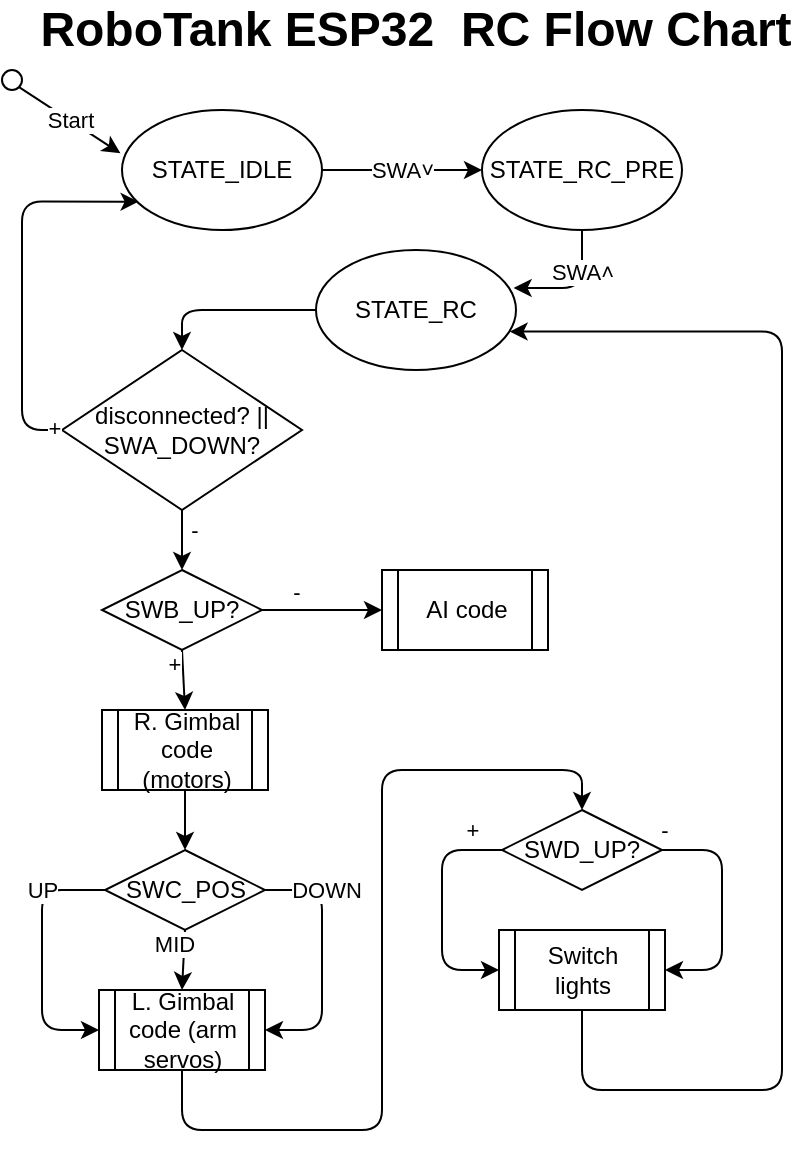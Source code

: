 <mxfile version="14.4.3" type="device"><diagram id="SkPz6G-AhLofnaPot9nu" name="Page-1"><mxGraphModel dx="749" dy="563" grid="1" gridSize="10" guides="1" tooltips="1" connect="1" arrows="1" fold="1" page="1" pageScale="1" pageWidth="413" pageHeight="583" math="0" shadow="0"><root><mxCell id="0"/><mxCell id="1" parent="0"/><mxCell id="1QANXtJm5MiMaL9yH5ro-1" value="" style="endArrow=classic;html=1;entryX=-0.008;entryY=0.361;entryDx=0;entryDy=0;exitX=1;exitY=1;exitDx=0;exitDy=0;entryPerimeter=0;" parent="1" source="1QANXtJm5MiMaL9yH5ro-40" target="1QANXtJm5MiMaL9yH5ro-5" edge="1"><mxGeometry relative="1" as="geometry"><mxPoint x="10" y="40" as="sourcePoint"/><mxPoint x="20" y="70" as="targetPoint"/></mxGeometry></mxCell><mxCell id="1QANXtJm5MiMaL9yH5ro-2" value="Start" style="edgeLabel;resizable=0;html=1;align=center;verticalAlign=middle;" parent="1QANXtJm5MiMaL9yH5ro-1" connectable="0" vertex="1"><mxGeometry relative="1" as="geometry"/></mxCell><mxCell id="1QANXtJm5MiMaL9yH5ro-5" value="STATE_IDLE" style="ellipse;whiteSpace=wrap;html=1;" parent="1" vertex="1"><mxGeometry x="60" y="60" width="100" height="60" as="geometry"/></mxCell><mxCell id="1QANXtJm5MiMaL9yH5ro-6" value="" style="endArrow=classic;html=1;exitX=1;exitY=0.5;exitDx=0;exitDy=0;entryX=0;entryY=0.5;entryDx=0;entryDy=0;" parent="1" source="1QANXtJm5MiMaL9yH5ro-5" target="1QANXtJm5MiMaL9yH5ro-8" edge="1"><mxGeometry relative="1" as="geometry"><mxPoint x="130" y="170" as="sourcePoint"/><mxPoint x="230" y="170" as="targetPoint"/></mxGeometry></mxCell><mxCell id="1QANXtJm5MiMaL9yH5ro-7" value="SWA˅" style="edgeLabel;resizable=0;html=1;align=center;verticalAlign=middle;" parent="1QANXtJm5MiMaL9yH5ro-6" connectable="0" vertex="1"><mxGeometry relative="1" as="geometry"/></mxCell><mxCell id="1QANXtJm5MiMaL9yH5ro-8" value="STATE_RC_PRE" style="ellipse;whiteSpace=wrap;html=1;" parent="1" vertex="1"><mxGeometry x="240" y="60" width="100" height="60" as="geometry"/></mxCell><mxCell id="1QANXtJm5MiMaL9yH5ro-11" value="STATE_RC" style="ellipse;whiteSpace=wrap;html=1;" parent="1" vertex="1"><mxGeometry x="157" y="130" width="100" height="60" as="geometry"/></mxCell><mxCell id="1QANXtJm5MiMaL9yH5ro-14" value="SWB_UP?" style="rhombus;whiteSpace=wrap;html=1;rounded=0;sketch=0;strokeWidth=1;" parent="1" vertex="1"><mxGeometry x="50" y="290" width="80" height="40" as="geometry"/></mxCell><mxCell id="1QANXtJm5MiMaL9yH5ro-15" value="disconnected? || SWA_DOWN?" style="rhombus;whiteSpace=wrap;html=1;rounded=0;sketch=0;strokeWidth=1;" parent="1" vertex="1"><mxGeometry x="30" y="180" width="120" height="80" as="geometry"/></mxCell><mxCell id="1QANXtJm5MiMaL9yH5ro-17" value="" style="edgeStyle=segmentEdgeStyle;endArrow=classic;html=1;entryX=0.5;entryY=0;entryDx=0;entryDy=0;exitX=0;exitY=0.5;exitDx=0;exitDy=0;" parent="1" source="1QANXtJm5MiMaL9yH5ro-11" target="1QANXtJm5MiMaL9yH5ro-15" edge="1"><mxGeometry width="50" height="50" relative="1" as="geometry"><mxPoint x="150" y="290" as="sourcePoint"/><mxPoint x="200" y="240" as="targetPoint"/></mxGeometry></mxCell><mxCell id="1QANXtJm5MiMaL9yH5ro-21" value="" style="edgeStyle=segmentEdgeStyle;endArrow=classic;html=1;exitX=0;exitY=0.5;exitDx=0;exitDy=0;entryX=0.083;entryY=0.764;entryDx=0;entryDy=0;entryPerimeter=0;" parent="1" source="1QANXtJm5MiMaL9yH5ro-15" target="1QANXtJm5MiMaL9yH5ro-5" edge="1"><mxGeometry width="50" height="50" relative="1" as="geometry"><mxPoint x="20" y="220" as="sourcePoint"/><mxPoint x="50" y="130" as="targetPoint"/><Array as="points"><mxPoint x="10" y="220"/><mxPoint x="10" y="106"/></Array></mxGeometry></mxCell><mxCell id="1QANXtJm5MiMaL9yH5ro-22" value="+" style="edgeLabel;html=1;align=center;verticalAlign=middle;resizable=0;points=[];" parent="1QANXtJm5MiMaL9yH5ro-21" vertex="1" connectable="0"><mxGeometry x="-0.4" y="1" relative="1" as="geometry"><mxPoint x="17" y="36.88" as="offset"/></mxGeometry></mxCell><mxCell id="1QANXtJm5MiMaL9yH5ro-28" value="" style="endArrow=classic;html=1;exitX=0.5;exitY=1;exitDx=0;exitDy=0;" parent="1" source="1QANXtJm5MiMaL9yH5ro-15" target="1QANXtJm5MiMaL9yH5ro-14" edge="1"><mxGeometry relative="1" as="geometry"><mxPoint x="70" y="270" as="sourcePoint"/><mxPoint x="170" y="270" as="targetPoint"/></mxGeometry></mxCell><mxCell id="1QANXtJm5MiMaL9yH5ro-29" value="-" style="edgeLabel;resizable=0;html=1;align=center;verticalAlign=middle;" parent="1QANXtJm5MiMaL9yH5ro-28" connectable="0" vertex="1"><mxGeometry relative="1" as="geometry"><mxPoint x="6" y="-5" as="offset"/></mxGeometry></mxCell><mxCell id="1QANXtJm5MiMaL9yH5ro-30" value="AI code" style="shape=process;whiteSpace=wrap;html=1;backgroundOutline=1;rounded=0;comic=0;sketch=0;strokeWidth=1;" parent="1" vertex="1"><mxGeometry x="190" y="290" width="83" height="40" as="geometry"/></mxCell><mxCell id="1QANXtJm5MiMaL9yH5ro-31" value="" style="endArrow=classic;html=1;exitX=1;exitY=0.5;exitDx=0;exitDy=0;entryX=0;entryY=0.5;entryDx=0;entryDy=0;" parent="1" source="1QANXtJm5MiMaL9yH5ro-14" target="1QANXtJm5MiMaL9yH5ro-30" edge="1"><mxGeometry relative="1" as="geometry"><mxPoint x="90" y="270" as="sourcePoint"/><mxPoint x="90" y="300" as="targetPoint"/></mxGeometry></mxCell><mxCell id="1QANXtJm5MiMaL9yH5ro-32" value="-" style="edgeLabel;resizable=0;html=1;align=center;verticalAlign=middle;" parent="1QANXtJm5MiMaL9yH5ro-31" connectable="0" vertex="1"><mxGeometry relative="1" as="geometry"><mxPoint x="-13.62" y="-9" as="offset"/></mxGeometry></mxCell><mxCell id="1QANXtJm5MiMaL9yH5ro-36" value="" style="endArrow=classic;html=1;exitX=0.5;exitY=1;exitDx=0;exitDy=0;entryX=0.5;entryY=0;entryDx=0;entryDy=0;" parent="1" source="1QANXtJm5MiMaL9yH5ro-14" target="1QANXtJm5MiMaL9yH5ro-44" edge="1"><mxGeometry relative="1" as="geometry"><mxPoint x="80" y="350" as="sourcePoint"/><mxPoint x="80" y="360" as="targetPoint"/></mxGeometry></mxCell><mxCell id="1QANXtJm5MiMaL9yH5ro-37" value="+" style="edgeLabel;resizable=0;html=1;align=center;verticalAlign=middle;" parent="1QANXtJm5MiMaL9yH5ro-36" connectable="0" vertex="1"><mxGeometry relative="1" as="geometry"><mxPoint x="-5" y="-8.12" as="offset"/></mxGeometry></mxCell><mxCell id="1QANXtJm5MiMaL9yH5ro-38" value="" style="edgeStyle=segmentEdgeStyle;endArrow=classic;html=1;exitX=0.5;exitY=1;exitDx=0;exitDy=0;entryX=0.988;entryY=0.324;entryDx=0;entryDy=0;entryPerimeter=0;" parent="1" source="1QANXtJm5MiMaL9yH5ro-8" target="1QANXtJm5MiMaL9yH5ro-11" edge="1"><mxGeometry width="50" height="50" relative="1" as="geometry"><mxPoint x="300" y="240" as="sourcePoint"/><mxPoint x="330" y="169" as="targetPoint"/><Array as="points"><mxPoint x="290" y="149"/><mxPoint x="256" y="149"/></Array></mxGeometry></mxCell><mxCell id="1QANXtJm5MiMaL9yH5ro-39" value="SWA˄" style="edgeLabel;html=1;align=center;verticalAlign=middle;resizable=0;points=[];" parent="1QANXtJm5MiMaL9yH5ro-38" vertex="1" connectable="0"><mxGeometry x="-0.173" relative="1" as="geometry"><mxPoint x="-0.03" y="-6.21" as="offset"/></mxGeometry></mxCell><mxCell id="1QANXtJm5MiMaL9yH5ro-40" value="" style="ellipse;whiteSpace=wrap;html=1;aspect=fixed;rounded=0;comic=0;sketch=0;strokeWidth=1;" parent="1" vertex="1"><mxGeometry y="40" width="10" height="10" as="geometry"/></mxCell><mxCell id="1QANXtJm5MiMaL9yH5ro-42" value="SWD_UP?" style="rhombus;whiteSpace=wrap;html=1;rounded=0;sketch=0;strokeWidth=1;" parent="1" vertex="1"><mxGeometry x="250" y="410" width="80" height="40" as="geometry"/></mxCell><mxCell id="1QANXtJm5MiMaL9yH5ro-43" value="SWC_POS" style="rhombus;whiteSpace=wrap;html=1;rounded=0;sketch=0;strokeWidth=1;" parent="1" vertex="1"><mxGeometry x="51.5" y="430" width="80" height="40" as="geometry"/></mxCell><mxCell id="1QANXtJm5MiMaL9yH5ro-44" value="R. Gimbal code (motors)" style="shape=process;whiteSpace=wrap;html=1;backgroundOutline=1;rounded=0;comic=0;sketch=0;strokeWidth=1;" parent="1" vertex="1"><mxGeometry x="50" y="360" width="83" height="40" as="geometry"/></mxCell><mxCell id="1QANXtJm5MiMaL9yH5ro-45" value="" style="endArrow=classic;html=1;exitX=0.5;exitY=1;exitDx=0;exitDy=0;entryX=0.5;entryY=0;entryDx=0;entryDy=0;" parent="1" source="1QANXtJm5MiMaL9yH5ro-44" target="1QANXtJm5MiMaL9yH5ro-43" edge="1"><mxGeometry relative="1" as="geometry"><mxPoint x="90" y="340" as="sourcePoint"/><mxPoint x="90" y="370" as="targetPoint"/></mxGeometry></mxCell><mxCell id="1QANXtJm5MiMaL9yH5ro-47" value="L. Gimbal code (arm servos)" style="shape=process;whiteSpace=wrap;html=1;backgroundOutline=1;rounded=0;comic=0;sketch=0;strokeWidth=1;" parent="1" vertex="1"><mxGeometry x="48.5" y="500" width="83" height="40" as="geometry"/></mxCell><mxCell id="1QANXtJm5MiMaL9yH5ro-48" value="" style="edgeStyle=segmentEdgeStyle;endArrow=classic;html=1;exitX=0;exitY=0.5;exitDx=0;exitDy=0;entryX=0;entryY=0.5;entryDx=0;entryDy=0;" parent="1" source="1QANXtJm5MiMaL9yH5ro-43" target="1QANXtJm5MiMaL9yH5ro-47" edge="1"><mxGeometry width="50" height="50" relative="1" as="geometry"><mxPoint x="87" y="490" as="sourcePoint"/><mxPoint x="10" y="540" as="targetPoint"/><Array as="points"><mxPoint x="20" y="450"/><mxPoint x="20" y="520"/></Array></mxGeometry></mxCell><mxCell id="1QANXtJm5MiMaL9yH5ro-53" value="UP" style="edgeLabel;html=1;align=center;verticalAlign=middle;resizable=0;points=[];" parent="1QANXtJm5MiMaL9yH5ro-48" vertex="1" connectable="0"><mxGeometry x="-0.832" relative="1" as="geometry"><mxPoint x="-20.55" as="offset"/></mxGeometry></mxCell><mxCell id="1QANXtJm5MiMaL9yH5ro-49" value="" style="edgeStyle=segmentEdgeStyle;endArrow=classic;html=1;exitX=1;exitY=0.5;exitDx=0;exitDy=0;entryX=1;entryY=0.5;entryDx=0;entryDy=0;" parent="1" source="1QANXtJm5MiMaL9yH5ro-43" target="1QANXtJm5MiMaL9yH5ro-47" edge="1"><mxGeometry width="50" height="50" relative="1" as="geometry"><mxPoint x="50" y="460" as="sourcePoint"/><mxPoint x="48.5" y="550" as="targetPoint"/><Array as="points"><mxPoint x="160" y="450"/><mxPoint x="160" y="520"/></Array></mxGeometry></mxCell><mxCell id="1QANXtJm5MiMaL9yH5ro-54" value="DOWN" style="edgeLabel;html=1;align=center;verticalAlign=middle;resizable=0;points=[];" parent="1QANXtJm5MiMaL9yH5ro-49" vertex="1" connectable="0"><mxGeometry x="-0.869" relative="1" as="geometry"><mxPoint x="21.6" as="offset"/></mxGeometry></mxCell><mxCell id="1QANXtJm5MiMaL9yH5ro-51" value="" style="endArrow=classic;html=1;exitX=0.5;exitY=1;exitDx=0;exitDy=0;entryX=0.5;entryY=0;entryDx=0;entryDy=0;" parent="1" source="1QANXtJm5MiMaL9yH5ro-43" target="1QANXtJm5MiMaL9yH5ro-47" edge="1"><mxGeometry relative="1" as="geometry"><mxPoint x="79.8" y="480" as="sourcePoint"/><mxPoint x="79.8" y="510" as="targetPoint"/></mxGeometry></mxCell><mxCell id="1QANXtJm5MiMaL9yH5ro-52" value="MID" style="edgeLabel;resizable=0;html=1;align=center;verticalAlign=middle;" parent="1QANXtJm5MiMaL9yH5ro-51" connectable="0" vertex="1"><mxGeometry relative="1" as="geometry"><mxPoint x="-5" y="-8.12" as="offset"/></mxGeometry></mxCell><mxCell id="1QANXtJm5MiMaL9yH5ro-55" value="" style="edgeStyle=segmentEdgeStyle;endArrow=classic;html=1;exitX=0.5;exitY=1;exitDx=0;exitDy=0;entryX=0.5;entryY=0;entryDx=0;entryDy=0;" parent="1" source="1QANXtJm5MiMaL9yH5ro-47" target="1QANXtJm5MiMaL9yH5ro-42" edge="1"><mxGeometry width="50" height="50" relative="1" as="geometry"><mxPoint x="80" y="580" as="sourcePoint"/><mxPoint x="280" y="380" as="targetPoint"/><Array as="points"><mxPoint x="90" y="570"/><mxPoint x="190" y="570"/><mxPoint x="190" y="390"/><mxPoint x="290" y="390"/></Array></mxGeometry></mxCell><mxCell id="1QANXtJm5MiMaL9yH5ro-58" value="Switch lights" style="shape=process;whiteSpace=wrap;html=1;backgroundOutline=1;rounded=0;comic=0;sketch=0;strokeWidth=1;" parent="1" vertex="1"><mxGeometry x="248.5" y="470" width="83" height="40" as="geometry"/></mxCell><mxCell id="1QANXtJm5MiMaL9yH5ro-59" value="" style="edgeStyle=segmentEdgeStyle;endArrow=classic;html=1;exitX=1;exitY=0.5;exitDx=0;exitDy=0;entryX=1;entryY=0.5;entryDx=0;entryDy=0;" parent="1" target="1QANXtJm5MiMaL9yH5ro-58" edge="1"><mxGeometry width="50" height="50" relative="1" as="geometry"><mxPoint x="330" y="430" as="sourcePoint"/><mxPoint x="331.5" y="500" as="targetPoint"/><Array as="points"><mxPoint x="360" y="430"/><mxPoint x="360" y="490"/></Array></mxGeometry></mxCell><mxCell id="1QANXtJm5MiMaL9yH5ro-60" value="-" style="edgeLabel;html=1;align=center;verticalAlign=middle;resizable=0;points=[];" parent="1QANXtJm5MiMaL9yH5ro-59" vertex="1" connectable="0"><mxGeometry x="-0.869" relative="1" as="geometry"><mxPoint x="-6.9" y="-10" as="offset"/></mxGeometry></mxCell><mxCell id="1QANXtJm5MiMaL9yH5ro-61" value="" style="edgeStyle=segmentEdgeStyle;endArrow=classic;html=1;exitX=0;exitY=0.5;exitDx=0;exitDy=0;entryX=0;entryY=0.5;entryDx=0;entryDy=0;" parent="1" source="1QANXtJm5MiMaL9yH5ro-42" target="1QANXtJm5MiMaL9yH5ro-58" edge="1"><mxGeometry width="50" height="50" relative="1" as="geometry"><mxPoint x="203" y="430" as="sourcePoint"/><mxPoint x="204.5" y="500" as="targetPoint"/><Array as="points"><mxPoint x="220" y="430"/><mxPoint x="220" y="490"/></Array></mxGeometry></mxCell><mxCell id="1QANXtJm5MiMaL9yH5ro-62" value="+" style="edgeLabel;html=1;align=center;verticalAlign=middle;resizable=0;points=[];" parent="1QANXtJm5MiMaL9yH5ro-61" vertex="1" connectable="0"><mxGeometry x="-0.869" relative="1" as="geometry"><mxPoint x="-6.9" y="-10" as="offset"/></mxGeometry></mxCell><mxCell id="1QANXtJm5MiMaL9yH5ro-63" value="" style="edgeStyle=segmentEdgeStyle;endArrow=classic;html=1;exitX=0.5;exitY=1;exitDx=0;exitDy=0;entryX=0.968;entryY=0.68;entryDx=0;entryDy=0;entryPerimeter=0;" parent="1" source="1QANXtJm5MiMaL9yH5ro-58" target="1QANXtJm5MiMaL9yH5ro-11" edge="1"><mxGeometry width="50" height="50" relative="1" as="geometry"><mxPoint x="360" y="550" as="sourcePoint"/><mxPoint x="310" y="200" as="targetPoint"/><Array as="points"><mxPoint x="290" y="550"/><mxPoint x="390" y="550"/><mxPoint x="390" y="171"/></Array></mxGeometry></mxCell><mxCell id="1QANXtJm5MiMaL9yH5ro-64" value="&lt;font style=&quot;font-size: 24px&quot;&gt;&lt;b&gt;RoboTank ESP32&amp;nbsp;&amp;nbsp;RC Flow Chart&lt;/b&gt;&lt;/font&gt;" style="text;html=1;strokeColor=none;fillColor=none;align=center;verticalAlign=middle;whiteSpace=wrap;rounded=0;comic=0;sketch=0;fontSize=17;" parent="1" vertex="1"><mxGeometry x="17" y="10" width="380" height="20" as="geometry"/></mxCell></root></mxGraphModel></diagram></mxfile>